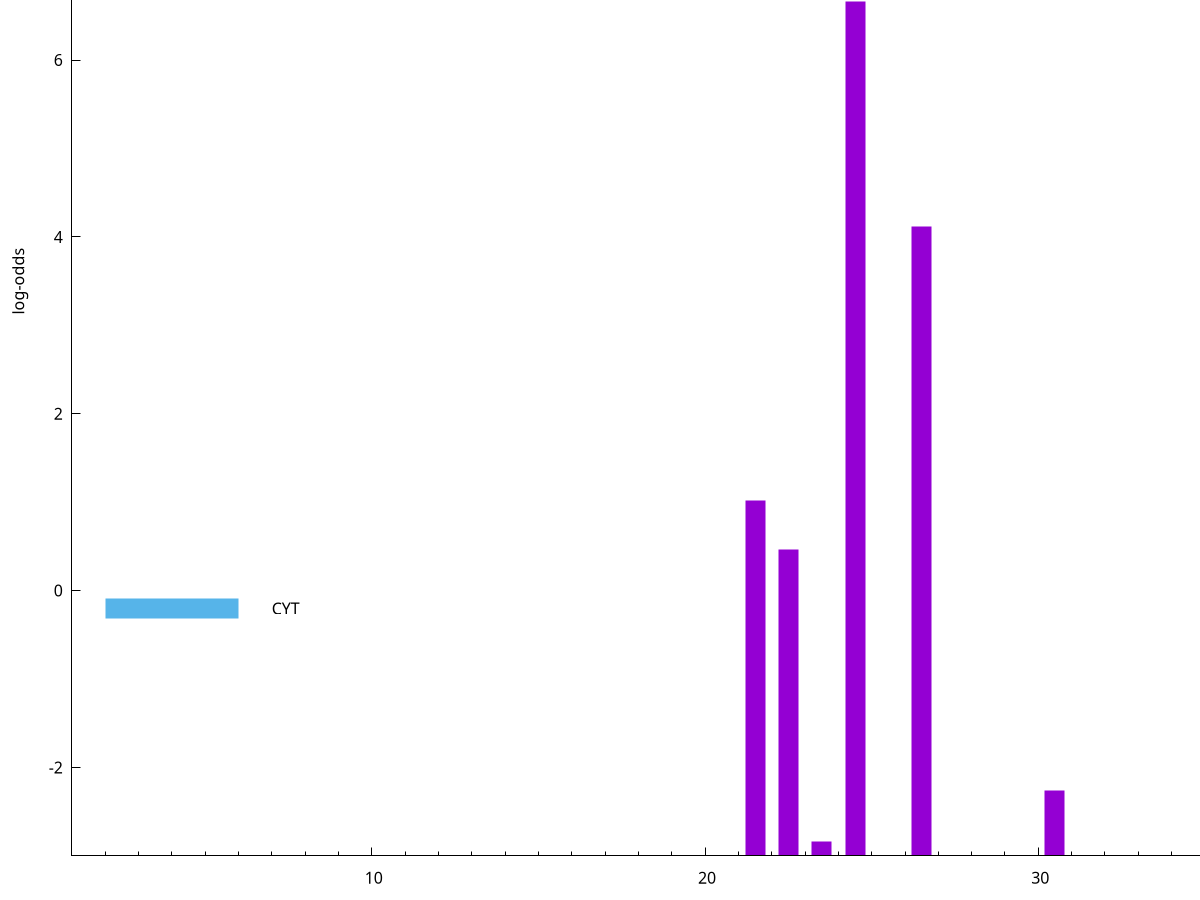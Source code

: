 set title "LipoP predictions for SRR4065678.gff"
set size 2., 1.4
set xrange [1:70] 
set mxtics 10
set yrange [-3:10]
set y2range [0:13]
set ylabel "log-odds"
set term postscript eps color solid "Helvetica" 30
set output "SRR4065678.gff.eps"
set arrow from 2,6.93699 to 6,6.93699 nohead lt 1 lw 20
set label "SpI" at 7,6.93699
set arrow from 2,6.8007 to 6,6.8007 nohead lt 4 lw 20
set label "TMH" at 7,6.8007
set arrow from 2,-0.200913 to 6,-0.200913 nohead lt 3 lw 20
set label "CYT" at 7,-0.200913
set arrow from 2,6.93699 to 6,6.93699 nohead lt 1 lw 20
set label "SpI" at 7,6.93699
# NOTE: The scores below are the log-odds scores with the threshold
# NOTE: subtracted (a hack to make gnuplot make the histogram all
# NOTE: look nice).
plot "-" axes x1y2 title "" with impulses lt 1 lw 20
24.500000 9.658310
26.500000 7.121020
21.500000 4.018420
22.500000 3.466632
30.500000 0.736800
23.500000 0.165470
e
exit
